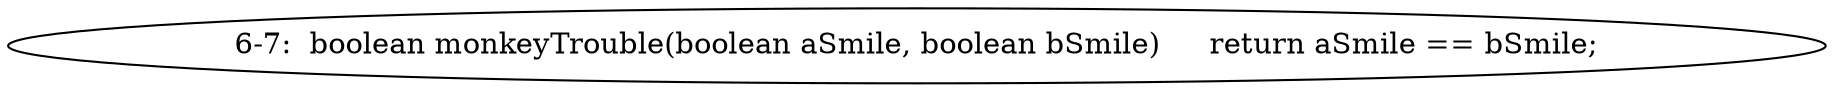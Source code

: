 digraph result_test { 
// graph-vertices
  a1  [label="6-7:  boolean monkeyTrouble(boolean aSmile, boolean bSmile)	return aSmile == bSmile;"]; 
// graph-edges
}